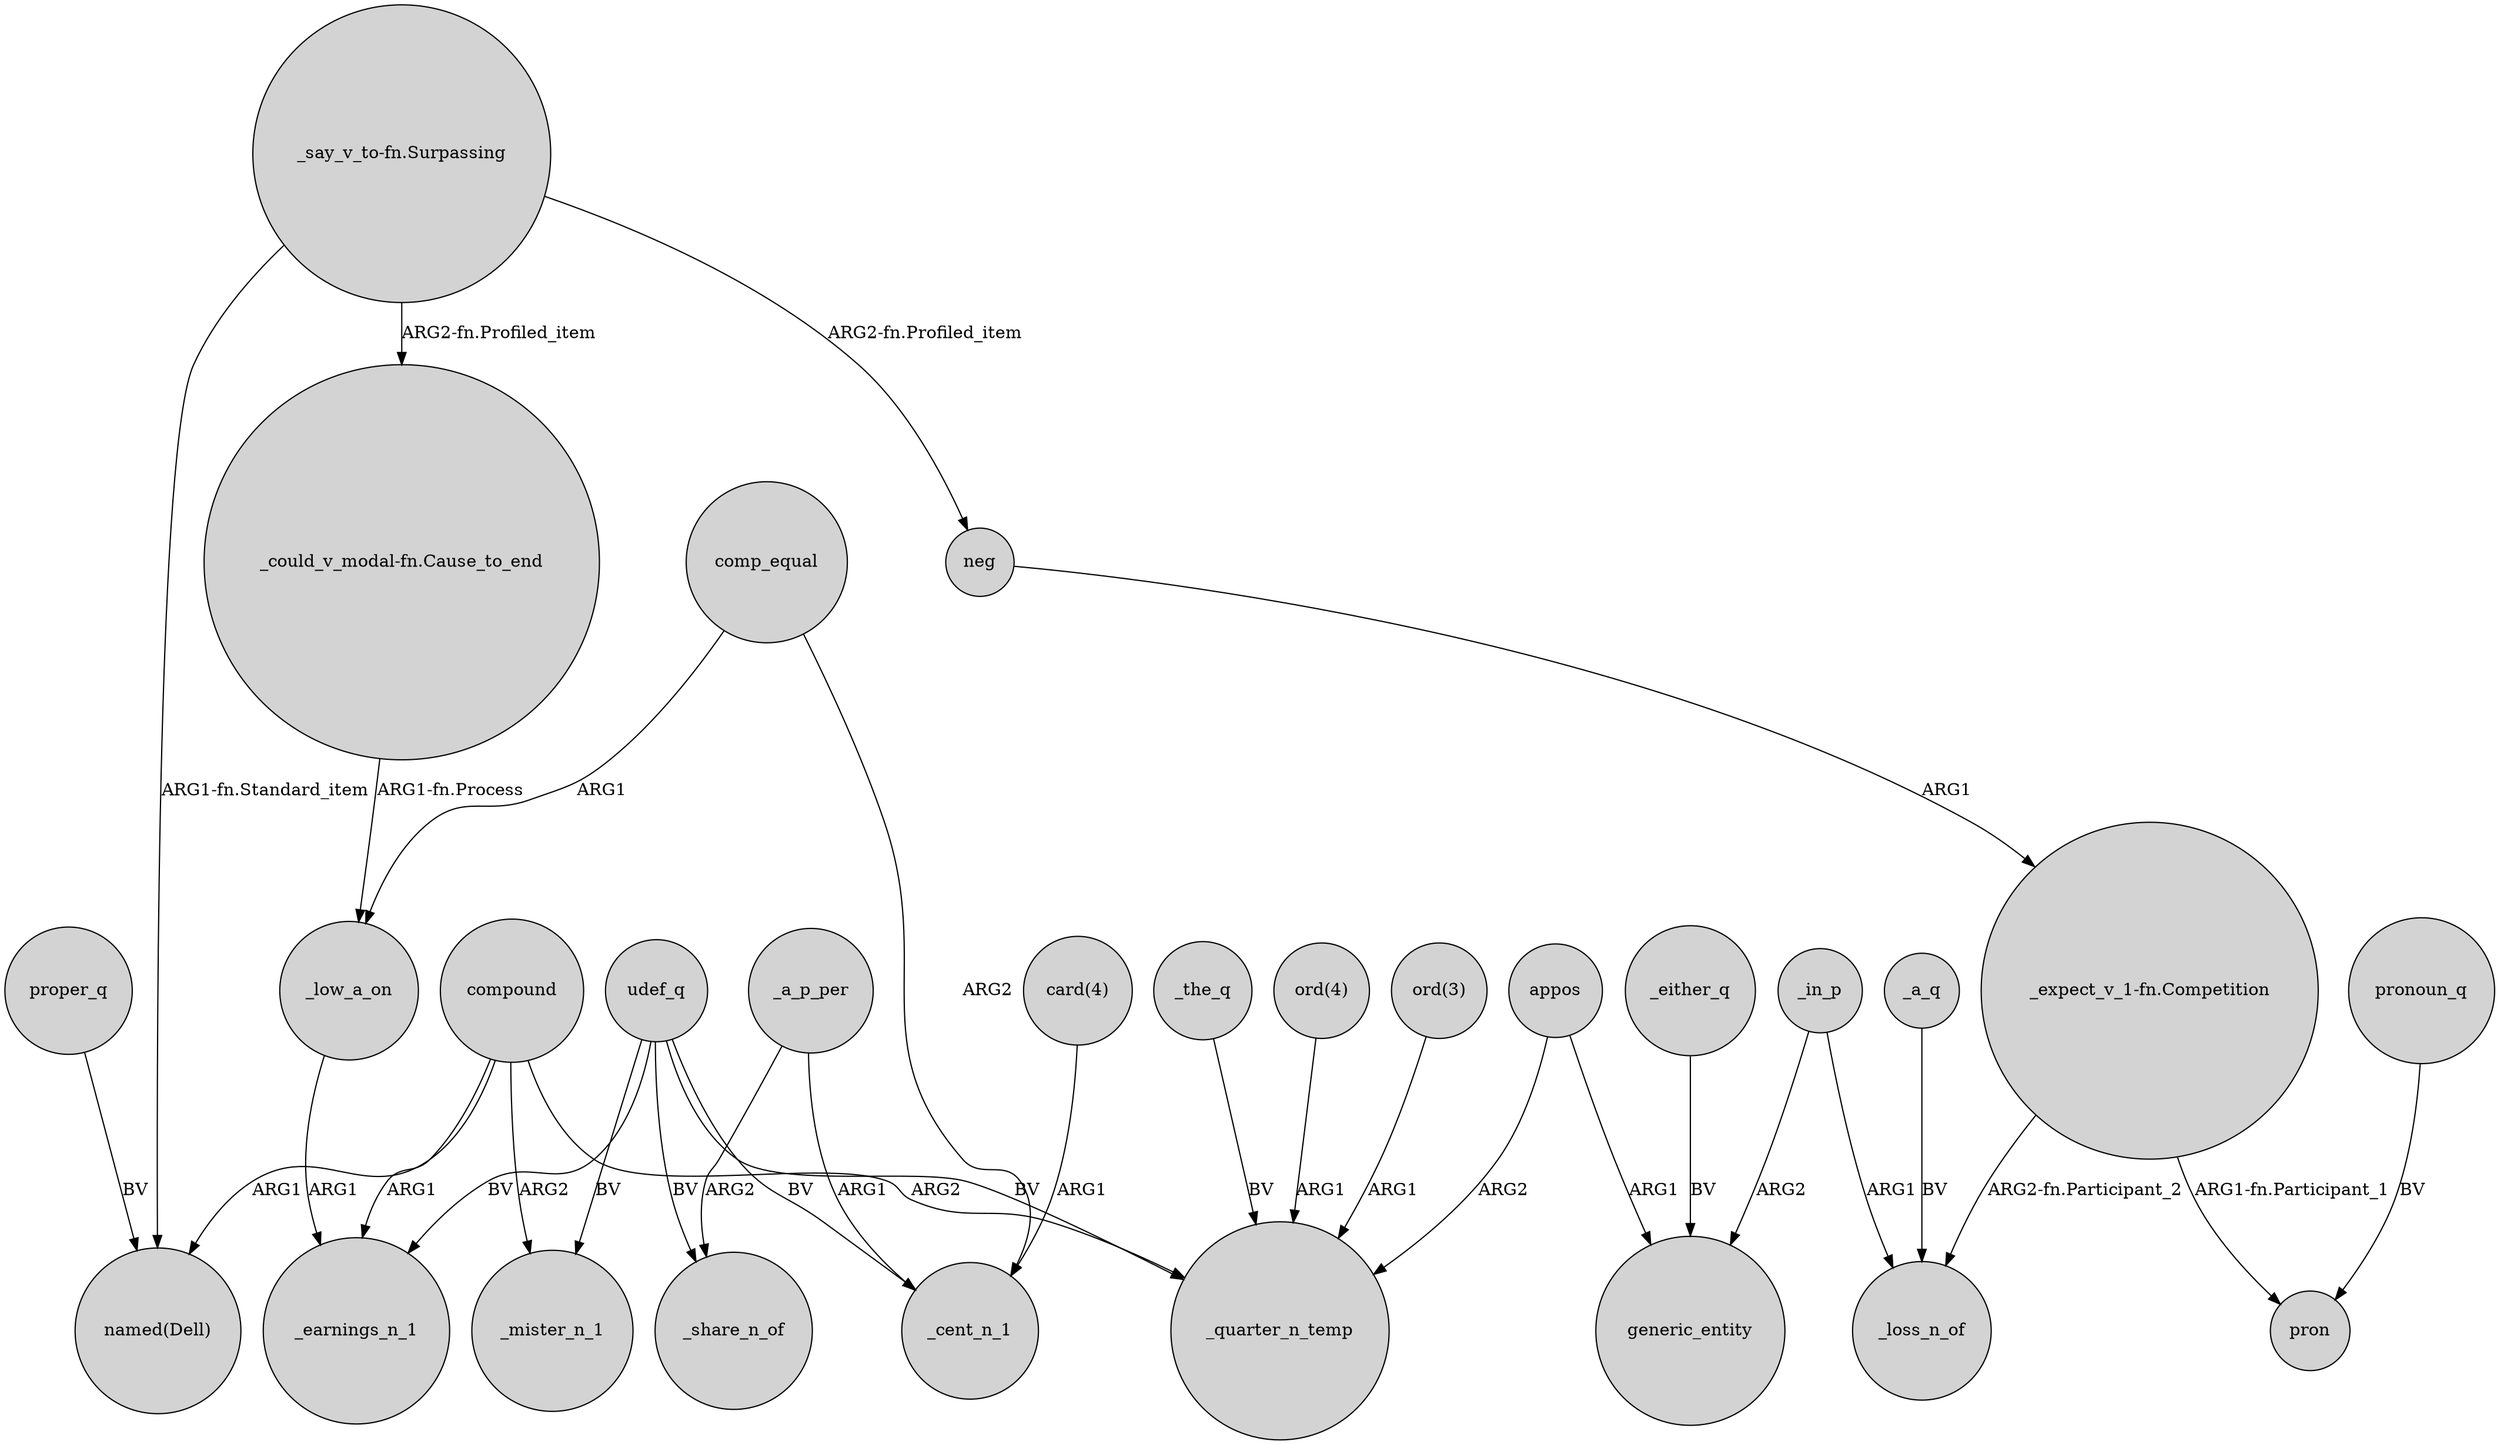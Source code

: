 digraph {
	node [shape=circle style=filled]
	"_say_v_to-fn.Surpassing" -> "named(Dell)" [label="ARG1-fn.Standard_item"]
	_a_q -> _loss_n_of [label=BV]
	compound -> _mister_n_1 [label=ARG2]
	comp_equal -> _cent_n_1 [label=ARG2]
	"ord(3)" -> _quarter_n_temp [label=ARG1]
	appos -> _quarter_n_temp [label=ARG2]
	_a_p_per -> _cent_n_1 [label=ARG1]
	"card(4)" -> _cent_n_1 [label=ARG1]
	_the_q -> _quarter_n_temp [label=BV]
	_either_q -> generic_entity [label=BV]
	"_say_v_to-fn.Surpassing" -> "_could_v_modal-fn.Cause_to_end" [label="ARG2-fn.Profiled_item"]
	_in_p -> _loss_n_of [label=ARG1]
	udef_q -> _mister_n_1 [label=BV]
	udef_q -> _cent_n_1 [label=BV]
	_low_a_on -> _earnings_n_1 [label=ARG1]
	"_could_v_modal-fn.Cause_to_end" -> _low_a_on [label="ARG1-fn.Process"]
	neg -> "_expect_v_1-fn.Competition" [label=ARG1]
	pronoun_q -> pron [label=BV]
	"_expect_v_1-fn.Competition" -> pron [label="ARG1-fn.Participant_1"]
	_in_p -> generic_entity [label=ARG2]
	compound -> _quarter_n_temp [label=ARG2]
	_a_p_per -> _share_n_of [label=ARG2]
	udef_q -> _earnings_n_1 [label=BV]
	"_expect_v_1-fn.Competition" -> _loss_n_of [label="ARG2-fn.Participant_2"]
	udef_q -> _share_n_of [label=BV]
	comp_equal -> _low_a_on [label=ARG1]
	"ord(4)" -> _quarter_n_temp [label=ARG1]
	udef_q -> _quarter_n_temp [label=BV]
	compound -> _earnings_n_1 [label=ARG1]
	appos -> generic_entity [label=ARG1]
	proper_q -> "named(Dell)" [label=BV]
	compound -> "named(Dell)" [label=ARG1]
	"_say_v_to-fn.Surpassing" -> neg [label="ARG2-fn.Profiled_item"]
}
